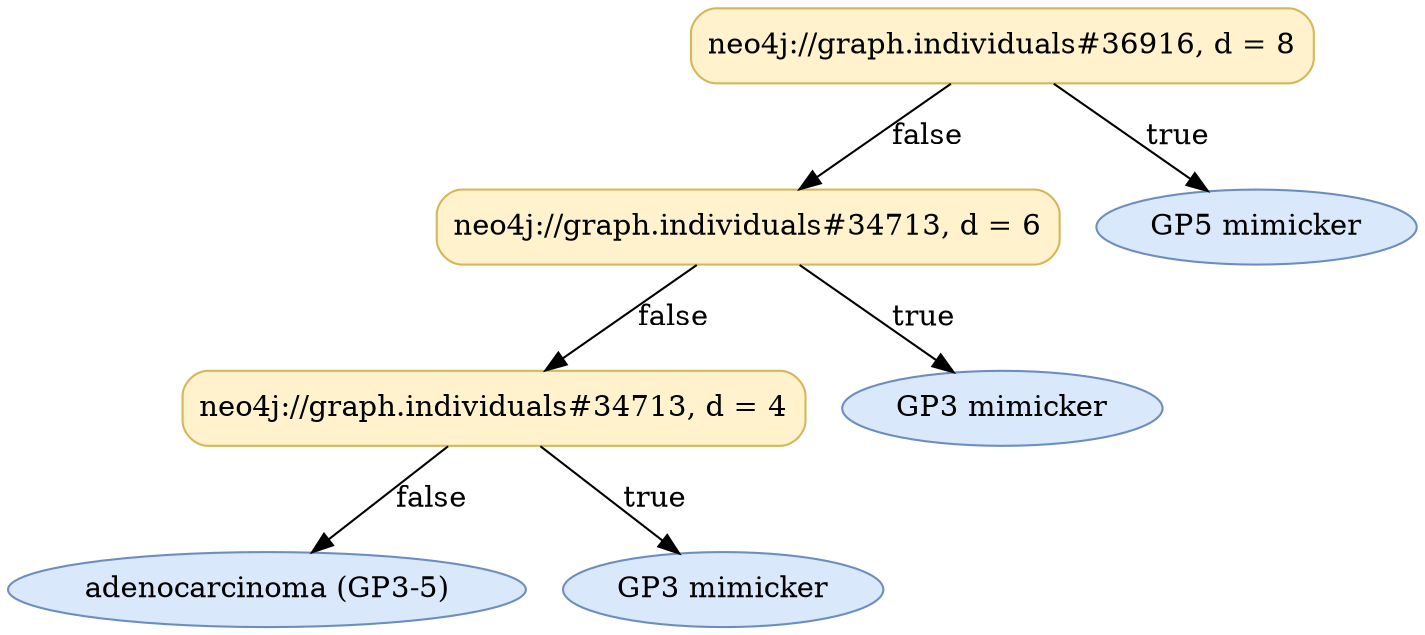 digraph DT{
label=""
fontname="Times-Roman"
node[fontname="Times-Roman"];
Node1 [label="neo4j://graph.individuals#36916, d = 8", fillcolor="#FFF2CC", color="#D6B656", style="rounded,filled", shape="box"];
Node2 [label="neo4j://graph.individuals#34713, d = 6", fillcolor="#FFF2CC", color="#D6B656", style="rounded,filled", shape="box"];
Node3 [label="neo4j://graph.individuals#34713, d = 4", fillcolor="#FFF2CC", color="#D6B656", style="rounded,filled", shape="box"];
Node4 [label="adenocarcinoma (GP3-5)", fillcolor="#DAE8FC", color="#6C8EBF", style="rounded,filled", shape="ellipse"];
Node3 -> Node4 [label="false"];
Node5 [label="GP3 mimicker", fillcolor="#DAE8FC", color="#6C8EBF", style="rounded,filled", shape="ellipse"];
Node3 -> Node5 [label="true"];
Node2 -> Node3 [label="false"];
Node6 [label="GP3 mimicker", fillcolor="#DAE8FC", color="#6C8EBF", style="rounded,filled", shape="ellipse"];
Node2 -> Node6 [label="true"];
Node1 -> Node2 [label="false"];
Node7 [label="GP5 mimicker", fillcolor="#DAE8FC", color="#6C8EBF", style="rounded,filled", shape="ellipse"];
Node1 -> Node7 [label="true"];
}
